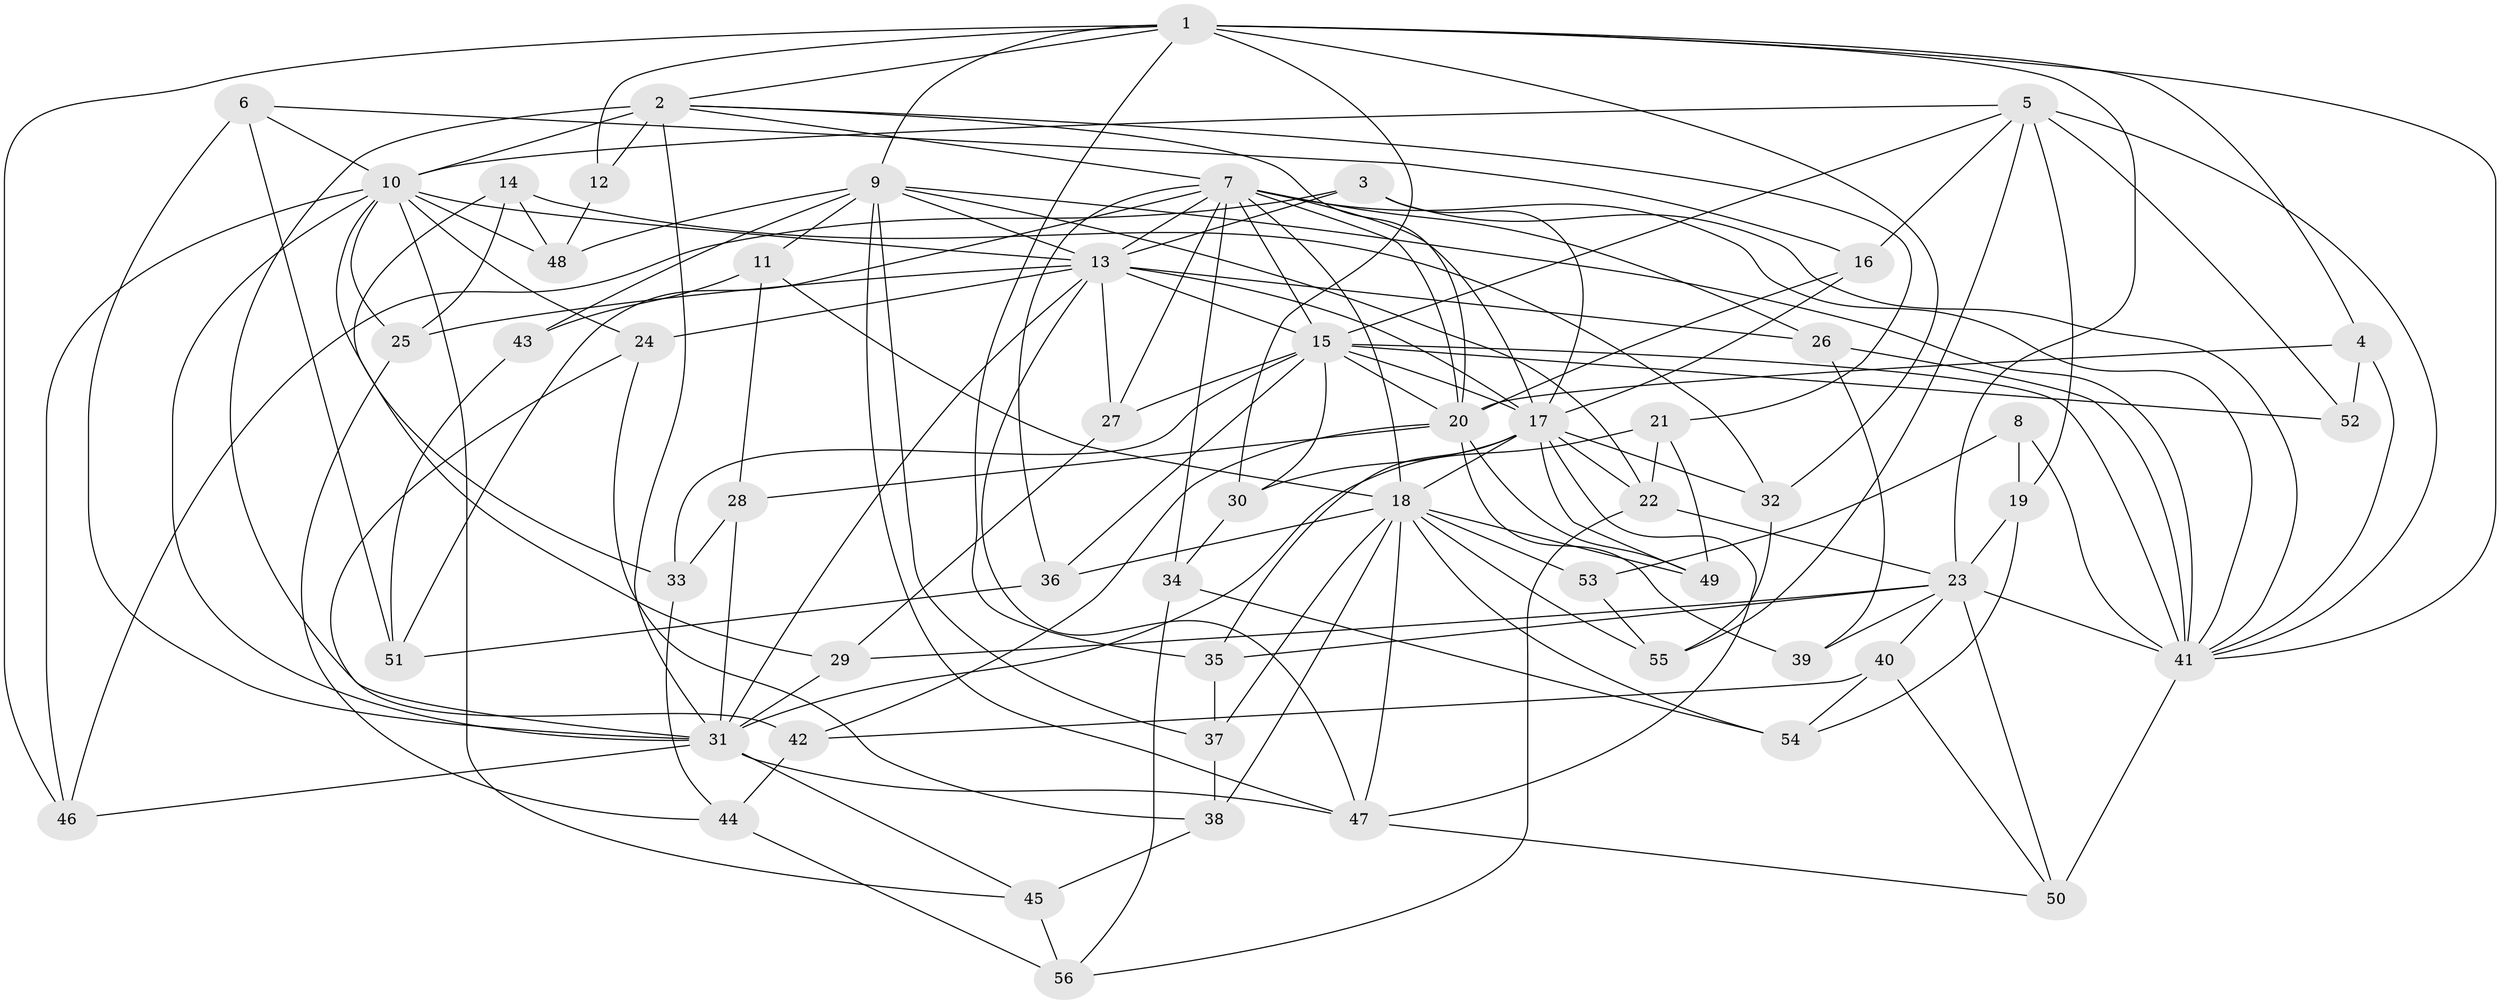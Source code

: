 // original degree distribution, {4: 1.0}
// Generated by graph-tools (version 1.1) at 2025/53/03/04/25 22:53:58]
// undirected, 56 vertices, 154 edges
graph export_dot {
  node [color=gray90,style=filled];
  1;
  2;
  3;
  4;
  5;
  6;
  7;
  8;
  9;
  10;
  11;
  12;
  13;
  14;
  15;
  16;
  17;
  18;
  19;
  20;
  21;
  22;
  23;
  24;
  25;
  26;
  27;
  28;
  29;
  30;
  31;
  32;
  33;
  34;
  35;
  36;
  37;
  38;
  39;
  40;
  41;
  42;
  43;
  44;
  45;
  46;
  47;
  48;
  49;
  50;
  51;
  52;
  53;
  54;
  55;
  56;
  1 -- 2 [weight=1.0];
  1 -- 4 [weight=1.0];
  1 -- 9 [weight=1.0];
  1 -- 12 [weight=1.0];
  1 -- 23 [weight=1.0];
  1 -- 30 [weight=1.0];
  1 -- 32 [weight=1.0];
  1 -- 35 [weight=1.0];
  1 -- 41 [weight=1.0];
  1 -- 46 [weight=1.0];
  2 -- 7 [weight=1.0];
  2 -- 10 [weight=1.0];
  2 -- 12 [weight=2.0];
  2 -- 20 [weight=1.0];
  2 -- 21 [weight=1.0];
  2 -- 31 [weight=2.0];
  2 -- 42 [weight=1.0];
  3 -- 13 [weight=1.0];
  3 -- 17 [weight=1.0];
  3 -- 41 [weight=1.0];
  3 -- 46 [weight=1.0];
  4 -- 20 [weight=1.0];
  4 -- 41 [weight=1.0];
  4 -- 52 [weight=1.0];
  5 -- 10 [weight=2.0];
  5 -- 15 [weight=2.0];
  5 -- 16 [weight=1.0];
  5 -- 19 [weight=1.0];
  5 -- 41 [weight=1.0];
  5 -- 52 [weight=2.0];
  5 -- 55 [weight=1.0];
  6 -- 10 [weight=1.0];
  6 -- 16 [weight=1.0];
  6 -- 31 [weight=1.0];
  6 -- 51 [weight=1.0];
  7 -- 13 [weight=1.0];
  7 -- 15 [weight=1.0];
  7 -- 17 [weight=1.0];
  7 -- 18 [weight=1.0];
  7 -- 20 [weight=1.0];
  7 -- 26 [weight=1.0];
  7 -- 27 [weight=1.0];
  7 -- 34 [weight=1.0];
  7 -- 36 [weight=1.0];
  7 -- 41 [weight=1.0];
  7 -- 51 [weight=1.0];
  8 -- 19 [weight=1.0];
  8 -- 41 [weight=2.0];
  8 -- 53 [weight=1.0];
  9 -- 11 [weight=1.0];
  9 -- 13 [weight=1.0];
  9 -- 22 [weight=1.0];
  9 -- 37 [weight=1.0];
  9 -- 41 [weight=1.0];
  9 -- 43 [weight=2.0];
  9 -- 47 [weight=1.0];
  9 -- 48 [weight=1.0];
  10 -- 13 [weight=1.0];
  10 -- 24 [weight=1.0];
  10 -- 25 [weight=1.0];
  10 -- 29 [weight=1.0];
  10 -- 31 [weight=1.0];
  10 -- 45 [weight=1.0];
  10 -- 46 [weight=1.0];
  10 -- 48 [weight=1.0];
  11 -- 18 [weight=1.0];
  11 -- 28 [weight=1.0];
  11 -- 43 [weight=1.0];
  12 -- 48 [weight=1.0];
  13 -- 15 [weight=1.0];
  13 -- 17 [weight=1.0];
  13 -- 24 [weight=1.0];
  13 -- 25 [weight=1.0];
  13 -- 26 [weight=1.0];
  13 -- 27 [weight=1.0];
  13 -- 31 [weight=1.0];
  13 -- 47 [weight=1.0];
  14 -- 25 [weight=1.0];
  14 -- 32 [weight=1.0];
  14 -- 33 [weight=1.0];
  14 -- 48 [weight=1.0];
  15 -- 17 [weight=1.0];
  15 -- 20 [weight=1.0];
  15 -- 27 [weight=1.0];
  15 -- 30 [weight=1.0];
  15 -- 33 [weight=1.0];
  15 -- 36 [weight=1.0];
  15 -- 41 [weight=1.0];
  15 -- 52 [weight=1.0];
  16 -- 17 [weight=1.0];
  16 -- 20 [weight=1.0];
  17 -- 18 [weight=1.0];
  17 -- 22 [weight=1.0];
  17 -- 30 [weight=1.0];
  17 -- 32 [weight=1.0];
  17 -- 35 [weight=1.0];
  17 -- 47 [weight=1.0];
  17 -- 49 [weight=1.0];
  18 -- 36 [weight=1.0];
  18 -- 37 [weight=1.0];
  18 -- 38 [weight=1.0];
  18 -- 47 [weight=1.0];
  18 -- 49 [weight=1.0];
  18 -- 53 [weight=2.0];
  18 -- 54 [weight=1.0];
  18 -- 55 [weight=1.0];
  19 -- 23 [weight=1.0];
  19 -- 54 [weight=1.0];
  20 -- 28 [weight=1.0];
  20 -- 39 [weight=2.0];
  20 -- 42 [weight=1.0];
  20 -- 49 [weight=1.0];
  21 -- 22 [weight=1.0];
  21 -- 31 [weight=1.0];
  21 -- 49 [weight=1.0];
  22 -- 23 [weight=4.0];
  22 -- 56 [weight=1.0];
  23 -- 29 [weight=1.0];
  23 -- 35 [weight=1.0];
  23 -- 39 [weight=1.0];
  23 -- 40 [weight=1.0];
  23 -- 41 [weight=1.0];
  23 -- 50 [weight=1.0];
  24 -- 31 [weight=1.0];
  24 -- 38 [weight=1.0];
  25 -- 44 [weight=1.0];
  26 -- 39 [weight=1.0];
  26 -- 41 [weight=1.0];
  27 -- 29 [weight=1.0];
  28 -- 31 [weight=1.0];
  28 -- 33 [weight=1.0];
  29 -- 31 [weight=1.0];
  30 -- 34 [weight=1.0];
  31 -- 45 [weight=1.0];
  31 -- 46 [weight=1.0];
  31 -- 47 [weight=1.0];
  32 -- 55 [weight=1.0];
  33 -- 44 [weight=1.0];
  34 -- 54 [weight=1.0];
  34 -- 56 [weight=1.0];
  35 -- 37 [weight=1.0];
  36 -- 51 [weight=1.0];
  37 -- 38 [weight=1.0];
  38 -- 45 [weight=1.0];
  40 -- 42 [weight=1.0];
  40 -- 50 [weight=1.0];
  40 -- 54 [weight=1.0];
  41 -- 50 [weight=1.0];
  42 -- 44 [weight=1.0];
  43 -- 51 [weight=1.0];
  44 -- 56 [weight=1.0];
  45 -- 56 [weight=1.0];
  47 -- 50 [weight=1.0];
  53 -- 55 [weight=1.0];
}
